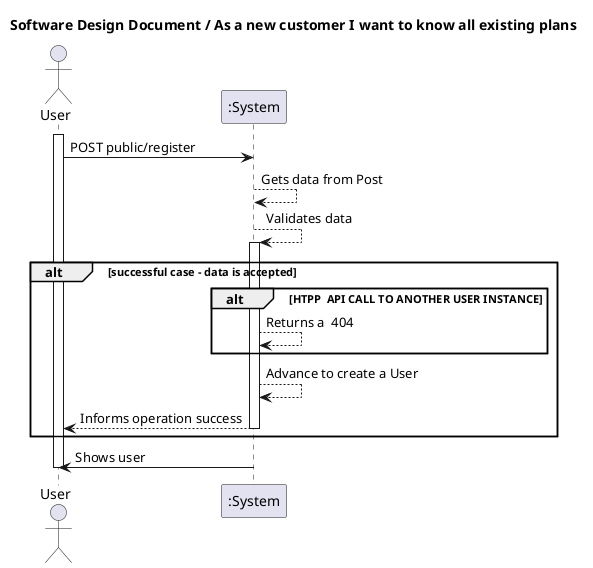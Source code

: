 @startuml
'https://plantuml.com/sequence-diagram
actor "User" as MD
title  Software Design Document / As a new customer I want to know all existing plans

activate MD
MD -> ":System" : POST public/register
":System" --> ":System" : Gets data from Post
":System" --> ":System" : Validates data
alt successful case - data is accepted
activate ":System"
alt HTPP  API CALL TO ANOTHER USER INSTANCE
":System" --> ":System" :Returns a  404
end
":System" --> ":System" : Advance to create a User

":System" --> MD : Informs operation success
deactivate ":System"

end
":System" -> MD: Shows user

deactivate MD
@enduml